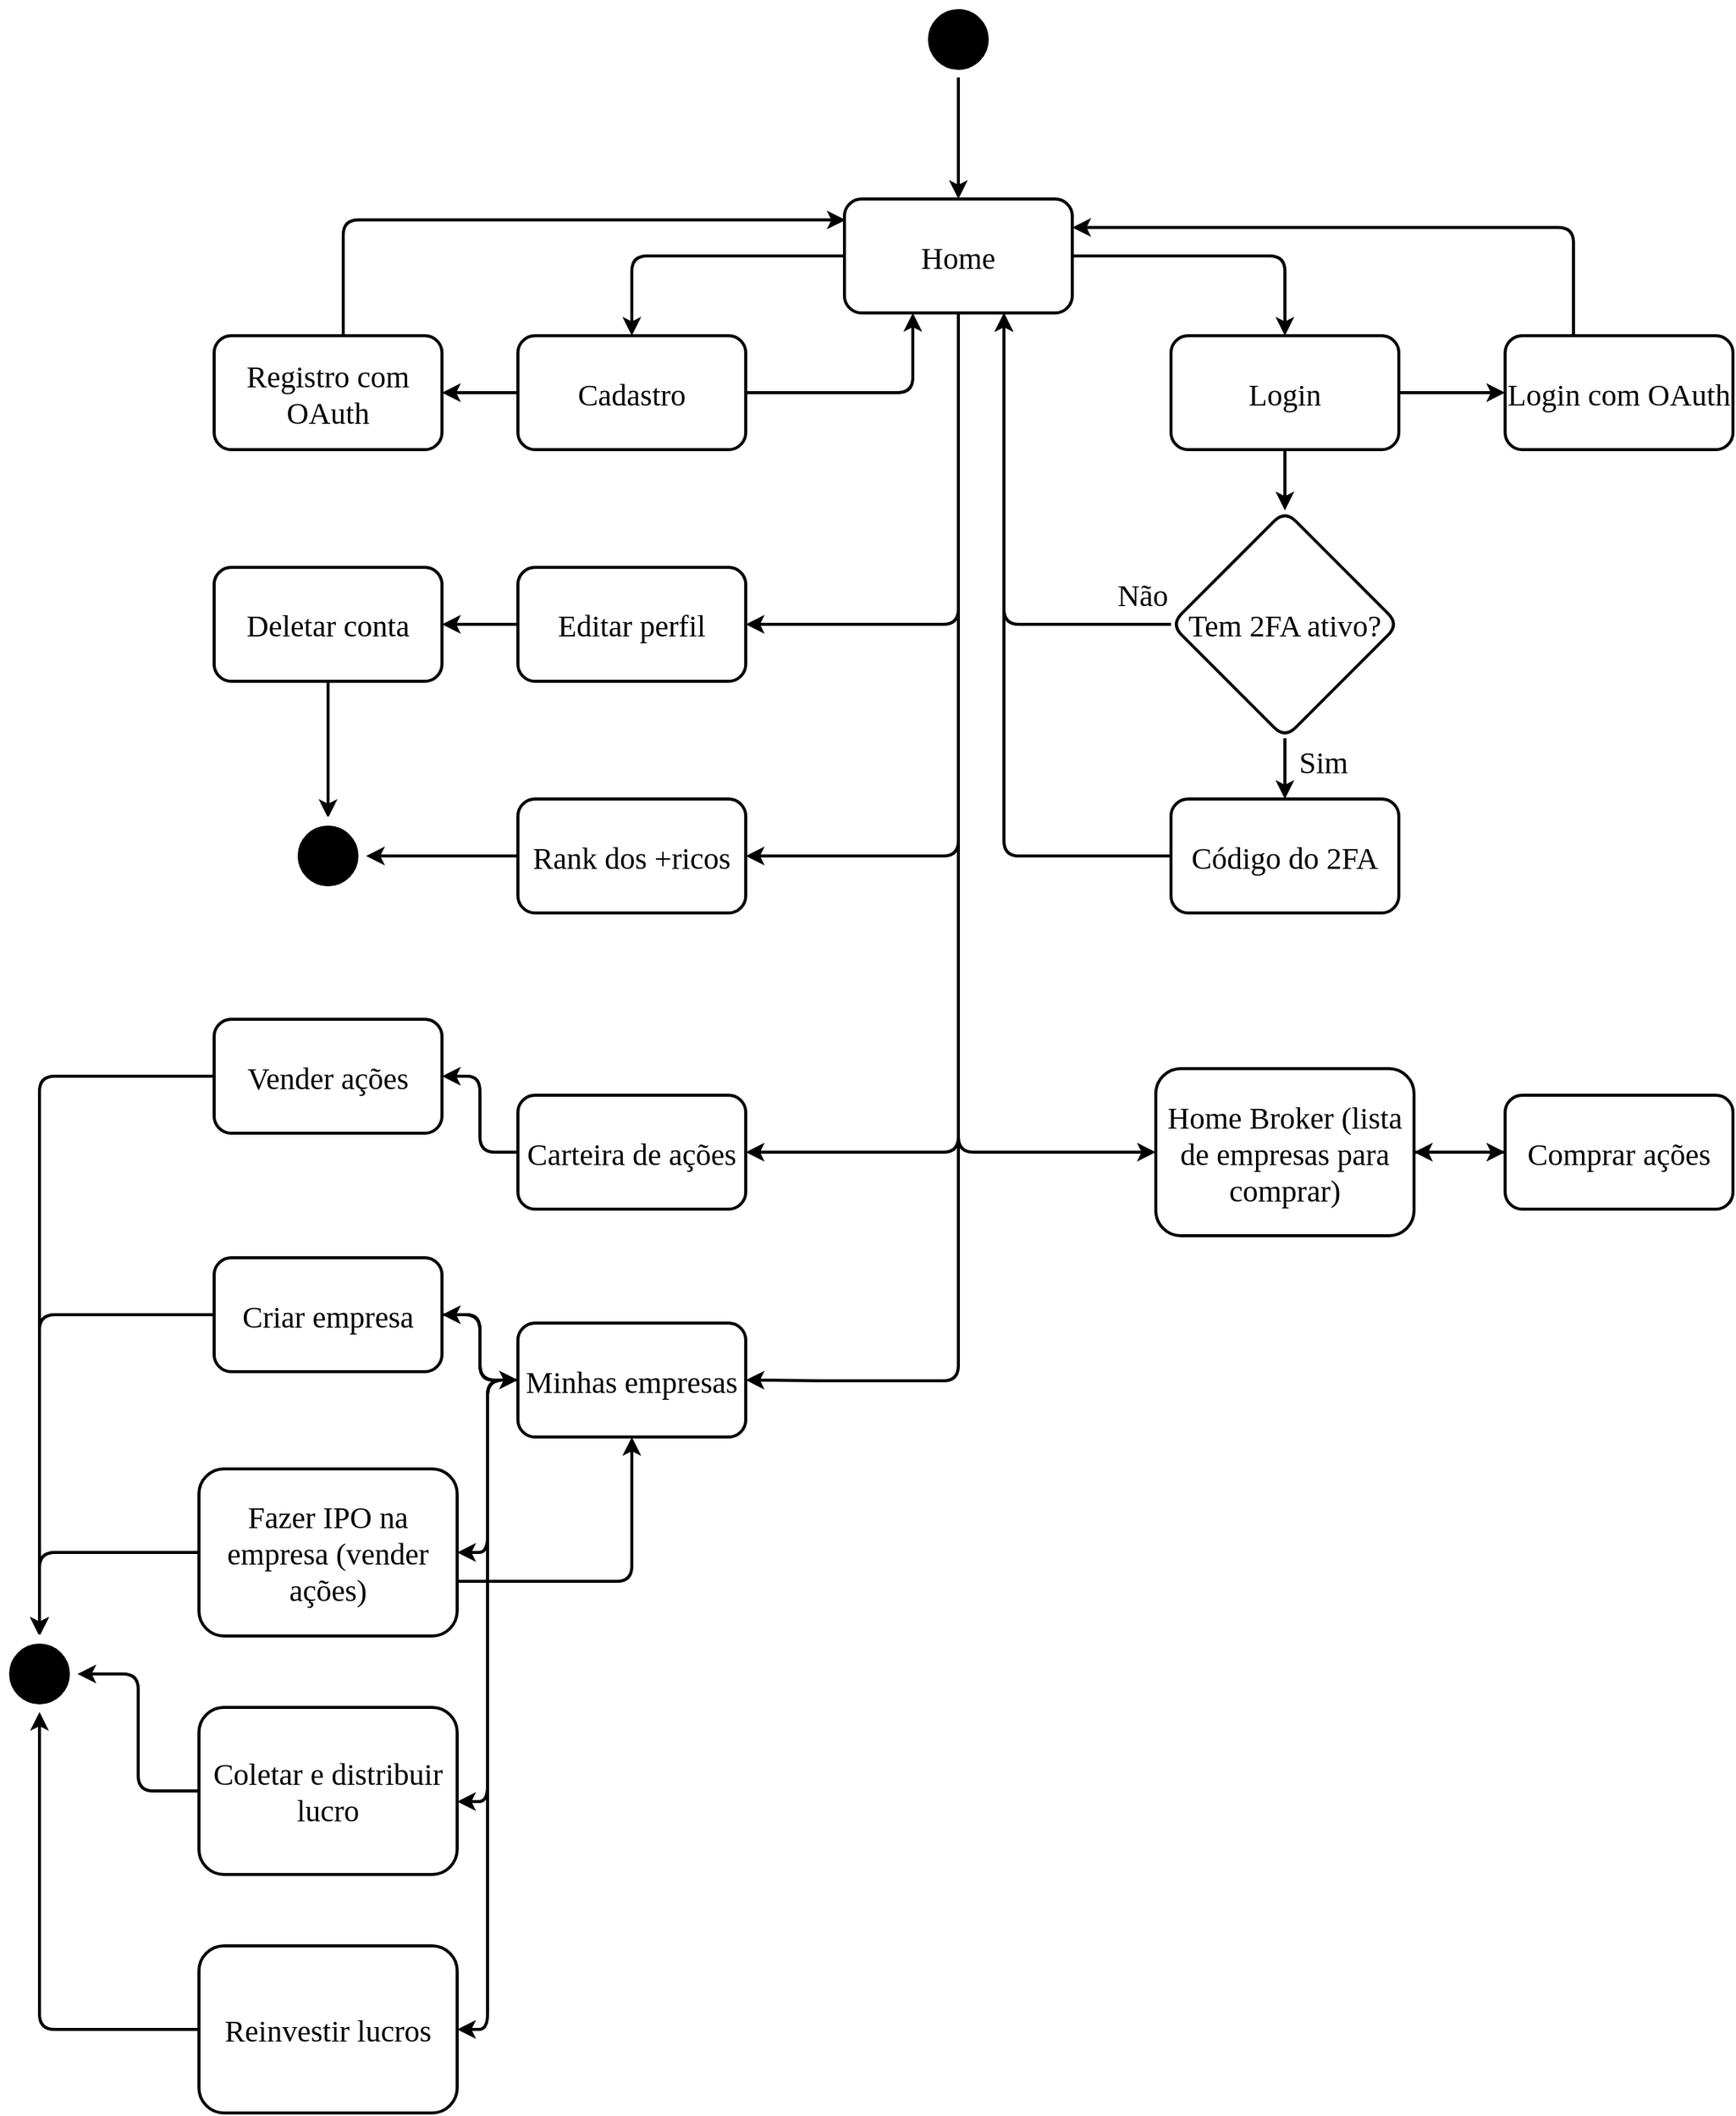 <mxfile version="21.4.0" type="device">
  <diagram id="m3ZVdtww55urzHB-qkZ6" name="Página-1">
    <mxGraphModel dx="3772" dy="1642" grid="1" gridSize="10" guides="1" tooltips="1" connect="1" arrows="1" fold="1" page="1" pageScale="1" pageWidth="1300" pageHeight="1500" math="0" shadow="0">
      <root>
        <mxCell id="0" />
        <mxCell id="1" parent="0" />
        <mxCell id="wLBLN3FvD4leMZRyrCMp-13" style="edgeStyle=orthogonalEdgeStyle;rounded=1;orthogonalLoop=1;jettySize=auto;html=1;strokeWidth=2;fontFamily=JetBrains Mono;fontSource=https%3A%2F%2Ffonts.googleapis.com%2Fcss%3Ffamily%3DJetBrains%2BMono;fontSize=20;fontColor=default;" parent="1" source="wLBLN3FvD4leMZRyrCMp-1" target="wLBLN3FvD4leMZRyrCMp-4" edge="1">
          <mxGeometry relative="1" as="geometry" />
        </mxCell>
        <mxCell id="wLBLN3FvD4leMZRyrCMp-14" style="edgeStyle=orthogonalEdgeStyle;rounded=1;orthogonalLoop=1;jettySize=auto;html=1;strokeWidth=2;fontFamily=JetBrains Mono;fontSource=https%3A%2F%2Ffonts.googleapis.com%2Fcss%3Ffamily%3DJetBrains%2BMono;fontSize=20;fontColor=default;" parent="1" source="wLBLN3FvD4leMZRyrCMp-1" target="wLBLN3FvD4leMZRyrCMp-2" edge="1">
          <mxGeometry relative="1" as="geometry" />
        </mxCell>
        <mxCell id="wLBLN3FvD4leMZRyrCMp-40" style="edgeStyle=orthogonalEdgeStyle;rounded=1;orthogonalLoop=1;jettySize=auto;html=1;entryX=1;entryY=0.5;entryDx=0;entryDy=0;strokeWidth=2;fontFamily=JetBrains Mono;fontSource=https%3A%2F%2Ffonts.googleapis.com%2Fcss%3Ffamily%3DJetBrains%2BMono;fontSize=20;fontColor=default;" parent="1" source="wLBLN3FvD4leMZRyrCMp-1" target="wLBLN3FvD4leMZRyrCMp-32" edge="1">
          <mxGeometry relative="1" as="geometry">
            <Array as="points">
              <mxPoint x="710" y="813" />
            </Array>
          </mxGeometry>
        </mxCell>
        <mxCell id="wLBLN3FvD4leMZRyrCMp-41" style="edgeStyle=orthogonalEdgeStyle;rounded=1;orthogonalLoop=1;jettySize=auto;html=1;entryX=0;entryY=0.5;entryDx=0;entryDy=0;strokeWidth=2;fontFamily=JetBrains Mono;fontSource=https%3A%2F%2Ffonts.googleapis.com%2Fcss%3Ffamily%3DJetBrains%2BMono;fontSize=20;fontColor=default;" parent="1" source="wLBLN3FvD4leMZRyrCMp-1" target="wLBLN3FvD4leMZRyrCMp-33" edge="1">
          <mxGeometry relative="1" as="geometry">
            <Array as="points">
              <mxPoint x="710" y="813" />
            </Array>
          </mxGeometry>
        </mxCell>
        <mxCell id="wLBLN3FvD4leMZRyrCMp-43" style="edgeStyle=orthogonalEdgeStyle;rounded=1;orthogonalLoop=1;jettySize=auto;html=1;entryX=1;entryY=0.5;entryDx=0;entryDy=0;strokeWidth=2;fontFamily=JetBrains Mono;fontSource=https%3A%2F%2Ffonts.googleapis.com%2Fcss%3Ffamily%3DJetBrains%2BMono;fontSize=20;fontColor=default;" parent="1" source="wLBLN3FvD4leMZRyrCMp-1" target="wLBLN3FvD4leMZRyrCMp-42" edge="1">
          <mxGeometry relative="1" as="geometry">
            <Array as="points">
              <mxPoint x="710" y="465" />
            </Array>
          </mxGeometry>
        </mxCell>
        <mxCell id="wLBLN3FvD4leMZRyrCMp-50" style="edgeStyle=orthogonalEdgeStyle;rounded=1;orthogonalLoop=1;jettySize=auto;html=1;entryX=1;entryY=0.5;entryDx=0;entryDy=0;strokeWidth=2;fontFamily=JetBrains Mono;fontSource=https%3A%2F%2Ffonts.googleapis.com%2Fcss%3Ffamily%3DJetBrains%2BMono;fontSize=20;fontColor=none;" parent="1" source="wLBLN3FvD4leMZRyrCMp-1" target="wLBLN3FvD4leMZRyrCMp-48" edge="1">
          <mxGeometry relative="1" as="geometry">
            <Array as="points">
              <mxPoint x="710" y="618" />
            </Array>
          </mxGeometry>
        </mxCell>
        <mxCell id="wLBLN3FvD4leMZRyrCMp-53" style="edgeStyle=orthogonalEdgeStyle;rounded=1;orthogonalLoop=1;jettySize=auto;html=1;entryX=1;entryY=0.5;entryDx=0;entryDy=0;strokeWidth=2;fontFamily=JetBrains Mono;fontSource=https%3A%2F%2Ffonts.googleapis.com%2Fcss%3Ffamily%3DJetBrains%2BMono;fontSize=20;fontColor=none;" parent="1" source="wLBLN3FvD4leMZRyrCMp-1" target="wLBLN3FvD4leMZRyrCMp-52" edge="1">
          <mxGeometry relative="1" as="geometry">
            <Array as="points">
              <mxPoint x="710" y="963" />
              <mxPoint x="620" y="963" />
            </Array>
          </mxGeometry>
        </mxCell>
        <mxCell id="wLBLN3FvD4leMZRyrCMp-1" value="Home" style="rounded=1;whiteSpace=wrap;html=1;fontFamily=JetBrains Mono;fontSource=https%3A%2F%2Ffonts.googleapis.com%2Fcss%3Ffamily%3DJetBrains%2BMono;fontSize=20;fontColor=default;labelBackgroundColor=none;strokeWidth=2;aspect=fixed;" parent="1" vertex="1">
          <mxGeometry x="635" y="185" width="150" height="75" as="geometry" />
        </mxCell>
        <mxCell id="wLBLN3FvD4leMZRyrCMp-24" style="edgeStyle=orthogonalEdgeStyle;rounded=1;orthogonalLoop=1;jettySize=auto;html=1;strokeWidth=2;fontFamily=JetBrains Mono;fontSource=https%3A%2F%2Ffonts.googleapis.com%2Fcss%3Ffamily%3DJetBrains%2BMono;fontSize=20;fontColor=none;" parent="1" source="wLBLN3FvD4leMZRyrCMp-2" target="wLBLN3FvD4leMZRyrCMp-18" edge="1">
          <mxGeometry relative="1" as="geometry" />
        </mxCell>
        <mxCell id="wLBLN3FvD4leMZRyrCMp-35" style="edgeStyle=orthogonalEdgeStyle;rounded=1;orthogonalLoop=1;jettySize=auto;html=1;strokeWidth=2;fontFamily=JetBrains Mono;fontSource=https%3A%2F%2Ffonts.googleapis.com%2Fcss%3Ffamily%3DJetBrains%2BMono;fontSize=20;fontColor=default;" parent="1" source="wLBLN3FvD4leMZRyrCMp-2" target="wLBLN3FvD4leMZRyrCMp-34" edge="1">
          <mxGeometry relative="1" as="geometry" />
        </mxCell>
        <mxCell id="wLBLN3FvD4leMZRyrCMp-2" value="Login" style="rounded=1;whiteSpace=wrap;html=1;fontFamily=JetBrains Mono;fontSource=https%3A%2F%2Ffonts.googleapis.com%2Fcss%3Ffamily%3DJetBrains%2BMono;fontSize=20;fontColor=default;labelBackgroundColor=none;strokeWidth=2;aspect=fixed;" parent="1" vertex="1">
          <mxGeometry x="850" y="275" width="150" height="75" as="geometry" />
        </mxCell>
        <mxCell id="wLBLN3FvD4leMZRyrCMp-25" style="edgeStyle=orthogonalEdgeStyle;rounded=1;orthogonalLoop=1;jettySize=auto;html=1;strokeWidth=2;fontFamily=JetBrains Mono;fontSource=https%3A%2F%2Ffonts.googleapis.com%2Fcss%3Ffamily%3DJetBrains%2BMono;fontSize=20;fontColor=none;" parent="1" source="wLBLN3FvD4leMZRyrCMp-4" target="wLBLN3FvD4leMZRyrCMp-1" edge="1">
          <mxGeometry relative="1" as="geometry">
            <Array as="points">
              <mxPoint x="680" y="313" />
            </Array>
          </mxGeometry>
        </mxCell>
        <mxCell id="wLBLN3FvD4leMZRyrCMp-38" style="edgeStyle=orthogonalEdgeStyle;rounded=1;orthogonalLoop=1;jettySize=auto;html=1;strokeWidth=2;fontFamily=JetBrains Mono;fontSource=https%3A%2F%2Ffonts.googleapis.com%2Fcss%3Ffamily%3DJetBrains%2BMono;fontSize=20;fontColor=default;" parent="1" source="wLBLN3FvD4leMZRyrCMp-4" target="wLBLN3FvD4leMZRyrCMp-37" edge="1">
          <mxGeometry relative="1" as="geometry" />
        </mxCell>
        <mxCell id="wLBLN3FvD4leMZRyrCMp-4" value="Cadastro" style="rounded=1;whiteSpace=wrap;html=1;fontFamily=JetBrains Mono;fontSource=https%3A%2F%2Ffonts.googleapis.com%2Fcss%3Ffamily%3DJetBrains%2BMono;fontSize=20;fontColor=default;labelBackgroundColor=none;strokeWidth=2;aspect=fixed;" parent="1" vertex="1">
          <mxGeometry x="420" y="275" width="150" height="75" as="geometry" />
        </mxCell>
        <mxCell id="wLBLN3FvD4leMZRyrCMp-26" style="edgeStyle=orthogonalEdgeStyle;rounded=1;orthogonalLoop=1;jettySize=auto;html=1;strokeWidth=2;fontFamily=JetBrains Mono;fontSource=https%3A%2F%2Ffonts.googleapis.com%2Fcss%3Ffamily%3DJetBrains%2BMono;fontSize=20;fontColor=none;" parent="1" source="wLBLN3FvD4leMZRyrCMp-18" target="wLBLN3FvD4leMZRyrCMp-1" edge="1">
          <mxGeometry relative="1" as="geometry">
            <Array as="points">
              <mxPoint x="740" y="465" />
            </Array>
          </mxGeometry>
        </mxCell>
        <mxCell id="wLBLN3FvD4leMZRyrCMp-27" value="Não" style="edgeLabel;html=1;align=center;verticalAlign=middle;resizable=0;points=[];fontSize=20;fontFamily=JetBrains Mono;fontColor=default;labelBackgroundColor=none;fontSource=https%3A%2F%2Ffonts.googleapis.com%2Fcss%3Ffamily%3DJetBrains%2BMono;rounded=1;" parent="wLBLN3FvD4leMZRyrCMp-26" vertex="1" connectable="0">
          <mxGeometry x="-0.729" y="1" relative="1" as="geometry">
            <mxPoint x="23" y="-21" as="offset" />
          </mxGeometry>
        </mxCell>
        <mxCell id="wLBLN3FvD4leMZRyrCMp-29" style="edgeStyle=orthogonalEdgeStyle;rounded=1;orthogonalLoop=1;jettySize=auto;html=1;strokeWidth=2;fontFamily=JetBrains Mono;fontSource=https%3A%2F%2Ffonts.googleapis.com%2Fcss%3Ffamily%3DJetBrains%2BMono;fontSize=20;fontColor=default;" parent="1" source="wLBLN3FvD4leMZRyrCMp-18" target="wLBLN3FvD4leMZRyrCMp-28" edge="1">
          <mxGeometry relative="1" as="geometry" />
        </mxCell>
        <mxCell id="wLBLN3FvD4leMZRyrCMp-30" value="Sim" style="edgeLabel;html=1;align=center;verticalAlign=middle;resizable=0;points=[];fontSize=20;fontFamily=JetBrains Mono;fontColor=default;fontSource=https%3A%2F%2Ffonts.googleapis.com%2Fcss%3Ffamily%3DJetBrains%2BMono;rounded=1;" parent="wLBLN3FvD4leMZRyrCMp-29" vertex="1" connectable="0">
          <mxGeometry x="-0.25" y="-1" relative="1" as="geometry">
            <mxPoint x="26" as="offset" />
          </mxGeometry>
        </mxCell>
        <mxCell id="wLBLN3FvD4leMZRyrCMp-18" value="Tem 2FA ativo?" style="rhombus;whiteSpace=wrap;html=1;rounded=1;labelBackgroundColor=none;strokeWidth=2;fontFamily=JetBrains Mono;fontSource=https%3A%2F%2Ffonts.googleapis.com%2Fcss%3Ffamily%3DJetBrains%2BMono;fontSize=20;fontColor=default;aspect=fixed;" parent="1" vertex="1">
          <mxGeometry x="850" y="390" width="150" height="150" as="geometry" />
        </mxCell>
        <mxCell id="wLBLN3FvD4leMZRyrCMp-22" style="edgeStyle=orthogonalEdgeStyle;rounded=1;orthogonalLoop=1;jettySize=auto;html=1;strokeWidth=2;fontFamily=JetBrains Mono;fontSource=https%3A%2F%2Ffonts.googleapis.com%2Fcss%3Ffamily%3DJetBrains%2BMono;fontSize=20;fontColor=none;" parent="1" source="wLBLN3FvD4leMZRyrCMp-20" target="wLBLN3FvD4leMZRyrCMp-1" edge="1">
          <mxGeometry relative="1" as="geometry" />
        </mxCell>
        <mxCell id="wLBLN3FvD4leMZRyrCMp-20" value="" style="ellipse;shape=startState;fillColor=#000000;strokeColor=#FFFFFF;rounded=1;labelBackgroundColor=none;strokeWidth=2;fontFamily=JetBrains Mono;fontSource=https%3A%2F%2Ffonts.googleapis.com%2Fcss%3Ffamily%3DJetBrains%2BMono;fontSize=20;fontColor=none;noLabel=1;aspect=fixed;" parent="1" vertex="1">
          <mxGeometry x="685" y="55" width="50" height="50" as="geometry" />
        </mxCell>
        <mxCell id="wLBLN3FvD4leMZRyrCMp-31" style="edgeStyle=orthogonalEdgeStyle;rounded=1;orthogonalLoop=1;jettySize=auto;html=1;strokeWidth=2;fontFamily=JetBrains Mono;fontSource=https%3A%2F%2Ffonts.googleapis.com%2Fcss%3Ffamily%3DJetBrains%2BMono;fontSize=20;fontColor=default;" parent="1" source="wLBLN3FvD4leMZRyrCMp-28" target="wLBLN3FvD4leMZRyrCMp-1" edge="1">
          <mxGeometry relative="1" as="geometry">
            <Array as="points">
              <mxPoint x="740" y="617" />
            </Array>
          </mxGeometry>
        </mxCell>
        <mxCell id="wLBLN3FvD4leMZRyrCMp-28" value="Código do 2FA" style="rounded=1;whiteSpace=wrap;html=1;fontFamily=JetBrains Mono;fontSource=https%3A%2F%2Ffonts.googleapis.com%2Fcss%3Ffamily%3DJetBrains%2BMono;fontSize=20;fontColor=default;labelBackgroundColor=none;strokeWidth=2;aspect=fixed;" parent="1" vertex="1">
          <mxGeometry x="850" y="580" width="150" height="75" as="geometry" />
        </mxCell>
        <mxCell id="9fFekz7WtnFR7h1ZeHvl-2" style="edgeStyle=orthogonalEdgeStyle;rounded=1;orthogonalLoop=1;jettySize=auto;html=1;strokeWidth=2;fontFamily=JetBrains Mono;fontSource=https%3A%2F%2Ffonts.googleapis.com%2Fcss%3Ffamily%3DJetBrains%2BMono;" edge="1" parent="1" source="wLBLN3FvD4leMZRyrCMp-32" target="9fFekz7WtnFR7h1ZeHvl-1">
          <mxGeometry relative="1" as="geometry" />
        </mxCell>
        <mxCell id="wLBLN3FvD4leMZRyrCMp-32" value="Carteira de ações" style="rounded=1;whiteSpace=wrap;html=1;fontFamily=JetBrains Mono;fontSource=https%3A%2F%2Ffonts.googleapis.com%2Fcss%3Ffamily%3DJetBrains%2BMono;fontSize=20;fontColor=default;labelBackgroundColor=none;strokeWidth=2;aspect=fixed;flipV=0;" parent="1" vertex="1">
          <mxGeometry x="420" y="775" width="150" height="75" as="geometry" />
        </mxCell>
        <mxCell id="9fFekz7WtnFR7h1ZeHvl-15" style="edgeStyle=orthogonalEdgeStyle;rounded=1;orthogonalLoop=1;jettySize=auto;html=1;strokeWidth=2;" edge="1" parent="1" source="wLBLN3FvD4leMZRyrCMp-33" target="9fFekz7WtnFR7h1ZeHvl-14">
          <mxGeometry relative="1" as="geometry" />
        </mxCell>
        <mxCell id="wLBLN3FvD4leMZRyrCMp-33" value="Home Broker (lista de empresas para comprar)" style="rounded=1;whiteSpace=wrap;html=1;fontFamily=JetBrains Mono;fontSource=https%3A%2F%2Ffonts.googleapis.com%2Fcss%3Ffamily%3DJetBrains%2BMono;fontSize=20;fontColor=default;labelBackgroundColor=none;strokeWidth=2;" parent="1" vertex="1">
          <mxGeometry x="840" y="757.5" width="170" height="110" as="geometry" />
        </mxCell>
        <mxCell id="wLBLN3FvD4leMZRyrCMp-36" style="edgeStyle=orthogonalEdgeStyle;rounded=1;orthogonalLoop=1;jettySize=auto;html=1;entryX=1;entryY=0.25;entryDx=0;entryDy=0;strokeWidth=2;fontFamily=JetBrains Mono;fontSource=https%3A%2F%2Ffonts.googleapis.com%2Fcss%3Ffamily%3DJetBrains%2BMono;fontSize=20;fontColor=default;" parent="1" source="wLBLN3FvD4leMZRyrCMp-34" target="wLBLN3FvD4leMZRyrCMp-1" edge="1">
          <mxGeometry relative="1" as="geometry">
            <Array as="points">
              <mxPoint x="1115" y="204" />
            </Array>
          </mxGeometry>
        </mxCell>
        <mxCell id="wLBLN3FvD4leMZRyrCMp-34" value="Login com OAuth" style="rounded=1;whiteSpace=wrap;html=1;fontFamily=JetBrains Mono;fontSource=https%3A%2F%2Ffonts.googleapis.com%2Fcss%3Ffamily%3DJetBrains%2BMono;fontSize=20;fontColor=default;labelBackgroundColor=none;strokeWidth=2;aspect=fixed;" parent="1" vertex="1">
          <mxGeometry x="1070" y="275" width="150" height="75" as="geometry" />
        </mxCell>
        <mxCell id="wLBLN3FvD4leMZRyrCMp-39" style="edgeStyle=orthogonalEdgeStyle;rounded=1;orthogonalLoop=1;jettySize=auto;html=1;strokeWidth=2;fontFamily=JetBrains Mono;fontSource=https%3A%2F%2Ffonts.googleapis.com%2Fcss%3Ffamily%3DJetBrains%2BMono;fontSize=20;fontColor=default;entryX=0.005;entryY=0.184;entryDx=0;entryDy=0;entryPerimeter=0;" parent="1" source="wLBLN3FvD4leMZRyrCMp-37" target="wLBLN3FvD4leMZRyrCMp-1" edge="1">
          <mxGeometry relative="1" as="geometry">
            <mxPoint x="380" y="215" as="targetPoint" />
            <Array as="points">
              <mxPoint x="305" y="199" />
            </Array>
          </mxGeometry>
        </mxCell>
        <mxCell id="wLBLN3FvD4leMZRyrCMp-37" value="Registro com OAuth" style="rounded=1;whiteSpace=wrap;html=1;fontFamily=JetBrains Mono;fontSource=https%3A%2F%2Ffonts.googleapis.com%2Fcss%3Ffamily%3DJetBrains%2BMono;fontSize=20;fontColor=default;labelBackgroundColor=none;strokeWidth=2;aspect=fixed;" parent="1" vertex="1">
          <mxGeometry x="220" y="275" width="150" height="75" as="geometry" />
        </mxCell>
        <mxCell id="wLBLN3FvD4leMZRyrCMp-45" style="edgeStyle=orthogonalEdgeStyle;rounded=1;orthogonalLoop=1;jettySize=auto;html=1;strokeWidth=2;fontFamily=JetBrains Mono;fontSource=https%3A%2F%2Ffonts.googleapis.com%2Fcss%3Ffamily%3DJetBrains%2BMono;fontSize=20;fontColor=default;" parent="1" source="wLBLN3FvD4leMZRyrCMp-42" target="wLBLN3FvD4leMZRyrCMp-44" edge="1">
          <mxGeometry relative="1" as="geometry" />
        </mxCell>
        <mxCell id="wLBLN3FvD4leMZRyrCMp-42" value="Editar perfil" style="rounded=1;whiteSpace=wrap;html=1;fontFamily=JetBrains Mono;fontSource=https%3A%2F%2Ffonts.googleapis.com%2Fcss%3Ffamily%3DJetBrains%2BMono;fontSize=20;fontColor=default;labelBackgroundColor=none;strokeWidth=2;aspect=fixed;" parent="1" vertex="1">
          <mxGeometry x="420" y="427.5" width="150" height="75" as="geometry" />
        </mxCell>
        <mxCell id="wLBLN3FvD4leMZRyrCMp-47" style="edgeStyle=orthogonalEdgeStyle;rounded=1;orthogonalLoop=1;jettySize=auto;html=1;strokeWidth=2;fontFamily=JetBrains Mono;fontSource=https%3A%2F%2Ffonts.googleapis.com%2Fcss%3Ffamily%3DJetBrains%2BMono;fontSize=20;fontColor=none;" parent="1" source="wLBLN3FvD4leMZRyrCMp-44" target="wLBLN3FvD4leMZRyrCMp-46" edge="1">
          <mxGeometry relative="1" as="geometry" />
        </mxCell>
        <mxCell id="wLBLN3FvD4leMZRyrCMp-44" value="Deletar conta" style="rounded=1;whiteSpace=wrap;html=1;fontFamily=JetBrains Mono;fontSource=https%3A%2F%2Ffonts.googleapis.com%2Fcss%3Ffamily%3DJetBrains%2BMono;fontSize=20;fontColor=default;labelBackgroundColor=none;strokeWidth=2;aspect=fixed;" parent="1" vertex="1">
          <mxGeometry x="220" y="427.5" width="150" height="75" as="geometry" />
        </mxCell>
        <mxCell id="wLBLN3FvD4leMZRyrCMp-46" value="" style="ellipse;shape=endState;fillColor=#000000;strokeColor=#FFFFFF;rounded=1;labelBackgroundColor=none;strokeWidth=2;fontFamily=JetBrains Mono;fontSource=https%3A%2F%2Ffonts.googleapis.com%2Fcss%3Ffamily%3DJetBrains%2BMono;fontSize=20;fontColor=none;noLabel=1;aspect=fixed;" parent="1" vertex="1">
          <mxGeometry x="270" y="592.5" width="50" height="50" as="geometry" />
        </mxCell>
        <mxCell id="wLBLN3FvD4leMZRyrCMp-51" style="edgeStyle=orthogonalEdgeStyle;rounded=1;orthogonalLoop=1;jettySize=auto;html=1;strokeWidth=2;fontFamily=JetBrains Mono;fontSource=https%3A%2F%2Ffonts.googleapis.com%2Fcss%3Ffamily%3DJetBrains%2BMono;fontSize=20;fontColor=none;" parent="1" source="wLBLN3FvD4leMZRyrCMp-48" target="wLBLN3FvD4leMZRyrCMp-46" edge="1">
          <mxGeometry relative="1" as="geometry" />
        </mxCell>
        <mxCell id="wLBLN3FvD4leMZRyrCMp-48" value="Rank dos +ricos" style="rounded=1;whiteSpace=wrap;html=1;fontFamily=JetBrains Mono;fontSource=https%3A%2F%2Ffonts.googleapis.com%2Fcss%3Ffamily%3DJetBrains%2BMono;fontSize=20;fontColor=default;labelBackgroundColor=none;strokeWidth=2;aspect=fixed;" parent="1" vertex="1">
          <mxGeometry x="420" y="580" width="150" height="75" as="geometry" />
        </mxCell>
        <mxCell id="wLBLN3FvD4leMZRyrCMp-55" style="edgeStyle=orthogonalEdgeStyle;rounded=1;orthogonalLoop=1;jettySize=auto;html=1;strokeWidth=2;fontFamily=JetBrains Mono;fontSource=https%3A%2F%2Ffonts.googleapis.com%2Fcss%3Ffamily%3DJetBrains%2BMono;fontSize=20;fontColor=none;" parent="1" source="wLBLN3FvD4leMZRyrCMp-52" target="wLBLN3FvD4leMZRyrCMp-54" edge="1">
          <mxGeometry relative="1" as="geometry" />
        </mxCell>
        <mxCell id="wLBLN3FvD4leMZRyrCMp-58" style="edgeStyle=orthogonalEdgeStyle;rounded=1;orthogonalLoop=1;jettySize=auto;html=1;strokeWidth=2;fontFamily=JetBrains Mono;fontSource=https%3A%2F%2Ffonts.googleapis.com%2Fcss%3Ffamily%3DJetBrains%2BMono;fontSize=20;fontColor=none;" parent="1" source="wLBLN3FvD4leMZRyrCMp-52" target="wLBLN3FvD4leMZRyrCMp-57" edge="1">
          <mxGeometry relative="1" as="geometry">
            <Array as="points">
              <mxPoint x="400" y="962" />
              <mxPoint x="400" y="1076" />
            </Array>
          </mxGeometry>
        </mxCell>
        <mxCell id="9fFekz7WtnFR7h1ZeHvl-8" style="edgeStyle=orthogonalEdgeStyle;rounded=1;orthogonalLoop=1;jettySize=auto;html=1;strokeWidth=2;" edge="1" parent="1" source="wLBLN3FvD4leMZRyrCMp-52" target="9fFekz7WtnFR7h1ZeHvl-7">
          <mxGeometry relative="1" as="geometry">
            <Array as="points">
              <mxPoint x="400" y="962" />
              <mxPoint x="400" y="1240" />
            </Array>
          </mxGeometry>
        </mxCell>
        <mxCell id="9fFekz7WtnFR7h1ZeHvl-13" style="edgeStyle=orthogonalEdgeStyle;rounded=1;orthogonalLoop=1;jettySize=auto;html=1;strokeWidth=2;" edge="1" parent="1" source="wLBLN3FvD4leMZRyrCMp-52" target="9fFekz7WtnFR7h1ZeHvl-12">
          <mxGeometry relative="1" as="geometry">
            <Array as="points">
              <mxPoint x="400" y="962" />
              <mxPoint x="400" y="1390" />
            </Array>
          </mxGeometry>
        </mxCell>
        <mxCell id="wLBLN3FvD4leMZRyrCMp-52" value="Minhas empresas" style="rounded=1;whiteSpace=wrap;html=1;fontFamily=JetBrains Mono;fontSource=https%3A%2F%2Ffonts.googleapis.com%2Fcss%3Ffamily%3DJetBrains%2BMono;fontSize=20;fontColor=default;labelBackgroundColor=none;strokeWidth=2;aspect=fixed;flipV=0;" parent="1" vertex="1">
          <mxGeometry x="420" y="925" width="150" height="75" as="geometry" />
        </mxCell>
        <mxCell id="wLBLN3FvD4leMZRyrCMp-56" style="edgeStyle=orthogonalEdgeStyle;rounded=1;orthogonalLoop=1;jettySize=auto;html=1;strokeWidth=2;fontFamily=JetBrains Mono;fontSource=https%3A%2F%2Ffonts.googleapis.com%2Fcss%3Ffamily%3DJetBrains%2BMono;fontSize=20;fontColor=none;" parent="1" source="wLBLN3FvD4leMZRyrCMp-54" target="wLBLN3FvD4leMZRyrCMp-52" edge="1">
          <mxGeometry relative="1" as="geometry" />
        </mxCell>
        <mxCell id="9fFekz7WtnFR7h1ZeHvl-5" style="edgeStyle=orthogonalEdgeStyle;rounded=1;orthogonalLoop=1;jettySize=auto;html=1;strokeWidth=2;fontFamily=JetBrains Mono;fontSource=https%3A%2F%2Ffonts.googleapis.com%2Fcss%3Ffamily%3DJetBrains%2BMono;" edge="1" parent="1" source="wLBLN3FvD4leMZRyrCMp-54" target="9fFekz7WtnFR7h1ZeHvl-3">
          <mxGeometry relative="1" as="geometry" />
        </mxCell>
        <mxCell id="wLBLN3FvD4leMZRyrCMp-54" value="Criar empresa" style="rounded=1;whiteSpace=wrap;html=1;fontFamily=JetBrains Mono;fontSource=https%3A%2F%2Ffonts.googleapis.com%2Fcss%3Ffamily%3DJetBrains%2BMono;fontSize=20;fontColor=default;labelBackgroundColor=none;strokeWidth=2;aspect=fixed;flipV=0;" parent="1" vertex="1">
          <mxGeometry x="220" y="882" width="150" height="75" as="geometry" />
        </mxCell>
        <mxCell id="wLBLN3FvD4leMZRyrCMp-59" style="edgeStyle=orthogonalEdgeStyle;rounded=1;orthogonalLoop=1;jettySize=auto;html=1;strokeWidth=2;fontFamily=JetBrains Mono;fontSource=https%3A%2F%2Ffonts.googleapis.com%2Fcss%3Ffamily%3DJetBrains%2BMono;fontSize=20;fontColor=none;" parent="1" source="wLBLN3FvD4leMZRyrCMp-57" target="wLBLN3FvD4leMZRyrCMp-52" edge="1">
          <mxGeometry relative="1" as="geometry">
            <Array as="points">
              <mxPoint x="495" y="1095" />
            </Array>
          </mxGeometry>
        </mxCell>
        <mxCell id="9fFekz7WtnFR7h1ZeHvl-4" style="edgeStyle=orthogonalEdgeStyle;rounded=1;orthogonalLoop=1;jettySize=auto;html=1;strokeWidth=2;fontFamily=JetBrains Mono;fontSource=https%3A%2F%2Ffonts.googleapis.com%2Fcss%3Ffamily%3DJetBrains%2BMono;" edge="1" parent="1" source="wLBLN3FvD4leMZRyrCMp-57" target="9fFekz7WtnFR7h1ZeHvl-3">
          <mxGeometry relative="1" as="geometry">
            <Array as="points">
              <mxPoint x="105" y="1076" />
            </Array>
          </mxGeometry>
        </mxCell>
        <mxCell id="wLBLN3FvD4leMZRyrCMp-57" value="Fazer IPO na empresa (vender ações)" style="rounded=1;whiteSpace=wrap;html=1;fontFamily=JetBrains Mono;fontSource=https%3A%2F%2Ffonts.googleapis.com%2Fcss%3Ffamily%3DJetBrains%2BMono;fontSize=20;fontColor=default;labelBackgroundColor=none;strokeWidth=2;flipV=0;" parent="1" vertex="1">
          <mxGeometry x="210" y="1021" width="170" height="110" as="geometry" />
        </mxCell>
        <mxCell id="9fFekz7WtnFR7h1ZeHvl-6" style="edgeStyle=orthogonalEdgeStyle;rounded=1;orthogonalLoop=1;jettySize=auto;html=1;strokeWidth=2;fontFamily=JetBrains Mono;fontSource=https%3A%2F%2Ffonts.googleapis.com%2Fcss%3Ffamily%3DJetBrains%2BMono;" edge="1" parent="1" source="9fFekz7WtnFR7h1ZeHvl-1" target="9fFekz7WtnFR7h1ZeHvl-3">
          <mxGeometry relative="1" as="geometry">
            <Array as="points">
              <mxPoint x="105" y="763" />
            </Array>
          </mxGeometry>
        </mxCell>
        <mxCell id="9fFekz7WtnFR7h1ZeHvl-1" value="Vender ações" style="rounded=1;whiteSpace=wrap;html=1;fontFamily=JetBrains Mono;fontSource=https%3A%2F%2Ffonts.googleapis.com%2Fcss%3Ffamily%3DJetBrains%2BMono;fontSize=20;fontColor=default;labelBackgroundColor=none;strokeWidth=2;aspect=fixed;flipV=0;" vertex="1" parent="1">
          <mxGeometry x="220" y="725" width="150" height="75" as="geometry" />
        </mxCell>
        <mxCell id="9fFekz7WtnFR7h1ZeHvl-3" value="" style="ellipse;shape=endState;fillColor=#000000;strokeColor=#FFFFFF;rounded=1;labelBackgroundColor=none;strokeWidth=2;fontFamily=JetBrains Mono;fontSource=https%3A%2F%2Ffonts.googleapis.com%2Fcss%3Ffamily%3DJetBrains%2BMono;fontSize=20;fontColor=none;noLabel=1;aspect=fixed;" vertex="1" parent="1">
          <mxGeometry x="80" y="1131" width="50" height="50" as="geometry" />
        </mxCell>
        <mxCell id="9fFekz7WtnFR7h1ZeHvl-17" style="edgeStyle=orthogonalEdgeStyle;rounded=1;orthogonalLoop=1;jettySize=auto;html=1;strokeWidth=2;" edge="1" parent="1" source="9fFekz7WtnFR7h1ZeHvl-7" target="9fFekz7WtnFR7h1ZeHvl-3">
          <mxGeometry relative="1" as="geometry" />
        </mxCell>
        <mxCell id="9fFekz7WtnFR7h1ZeHvl-7" value="Coletar e distribuir lucro" style="rounded=1;whiteSpace=wrap;html=1;fontFamily=JetBrains Mono;fontSource=https%3A%2F%2Ffonts.googleapis.com%2Fcss%3Ffamily%3DJetBrains%2BMono;fontSize=20;fontColor=default;labelBackgroundColor=none;strokeWidth=2;flipV=0;" vertex="1" parent="1">
          <mxGeometry x="210" y="1178" width="170" height="110" as="geometry" />
        </mxCell>
        <mxCell id="9fFekz7WtnFR7h1ZeHvl-18" style="edgeStyle=orthogonalEdgeStyle;rounded=1;orthogonalLoop=1;jettySize=auto;html=1;strokeWidth=2;" edge="1" parent="1" source="9fFekz7WtnFR7h1ZeHvl-12" target="9fFekz7WtnFR7h1ZeHvl-3">
          <mxGeometry relative="1" as="geometry" />
        </mxCell>
        <mxCell id="9fFekz7WtnFR7h1ZeHvl-12" value="Reinvestir lucros" style="rounded=1;whiteSpace=wrap;html=1;fontFamily=JetBrains Mono;fontSource=https%3A%2F%2Ffonts.googleapis.com%2Fcss%3Ffamily%3DJetBrains%2BMono;fontSize=20;fontColor=default;labelBackgroundColor=none;strokeWidth=2;flipV=0;" vertex="1" parent="1">
          <mxGeometry x="210" y="1335" width="170" height="110" as="geometry" />
        </mxCell>
        <mxCell id="9fFekz7WtnFR7h1ZeHvl-16" style="edgeStyle=orthogonalEdgeStyle;rounded=1;orthogonalLoop=1;jettySize=auto;html=1;strokeWidth=2;" edge="1" parent="1" source="9fFekz7WtnFR7h1ZeHvl-14" target="wLBLN3FvD4leMZRyrCMp-33">
          <mxGeometry relative="1" as="geometry" />
        </mxCell>
        <mxCell id="9fFekz7WtnFR7h1ZeHvl-14" value="Comprar ações" style="rounded=1;whiteSpace=wrap;html=1;fontFamily=JetBrains Mono;fontSource=https%3A%2F%2Ffonts.googleapis.com%2Fcss%3Ffamily%3DJetBrains%2BMono;fontSize=20;fontColor=default;labelBackgroundColor=none;strokeWidth=2;aspect=fixed;flipV=0;" vertex="1" parent="1">
          <mxGeometry x="1070" y="775" width="150" height="75" as="geometry" />
        </mxCell>
      </root>
    </mxGraphModel>
  </diagram>
</mxfile>
